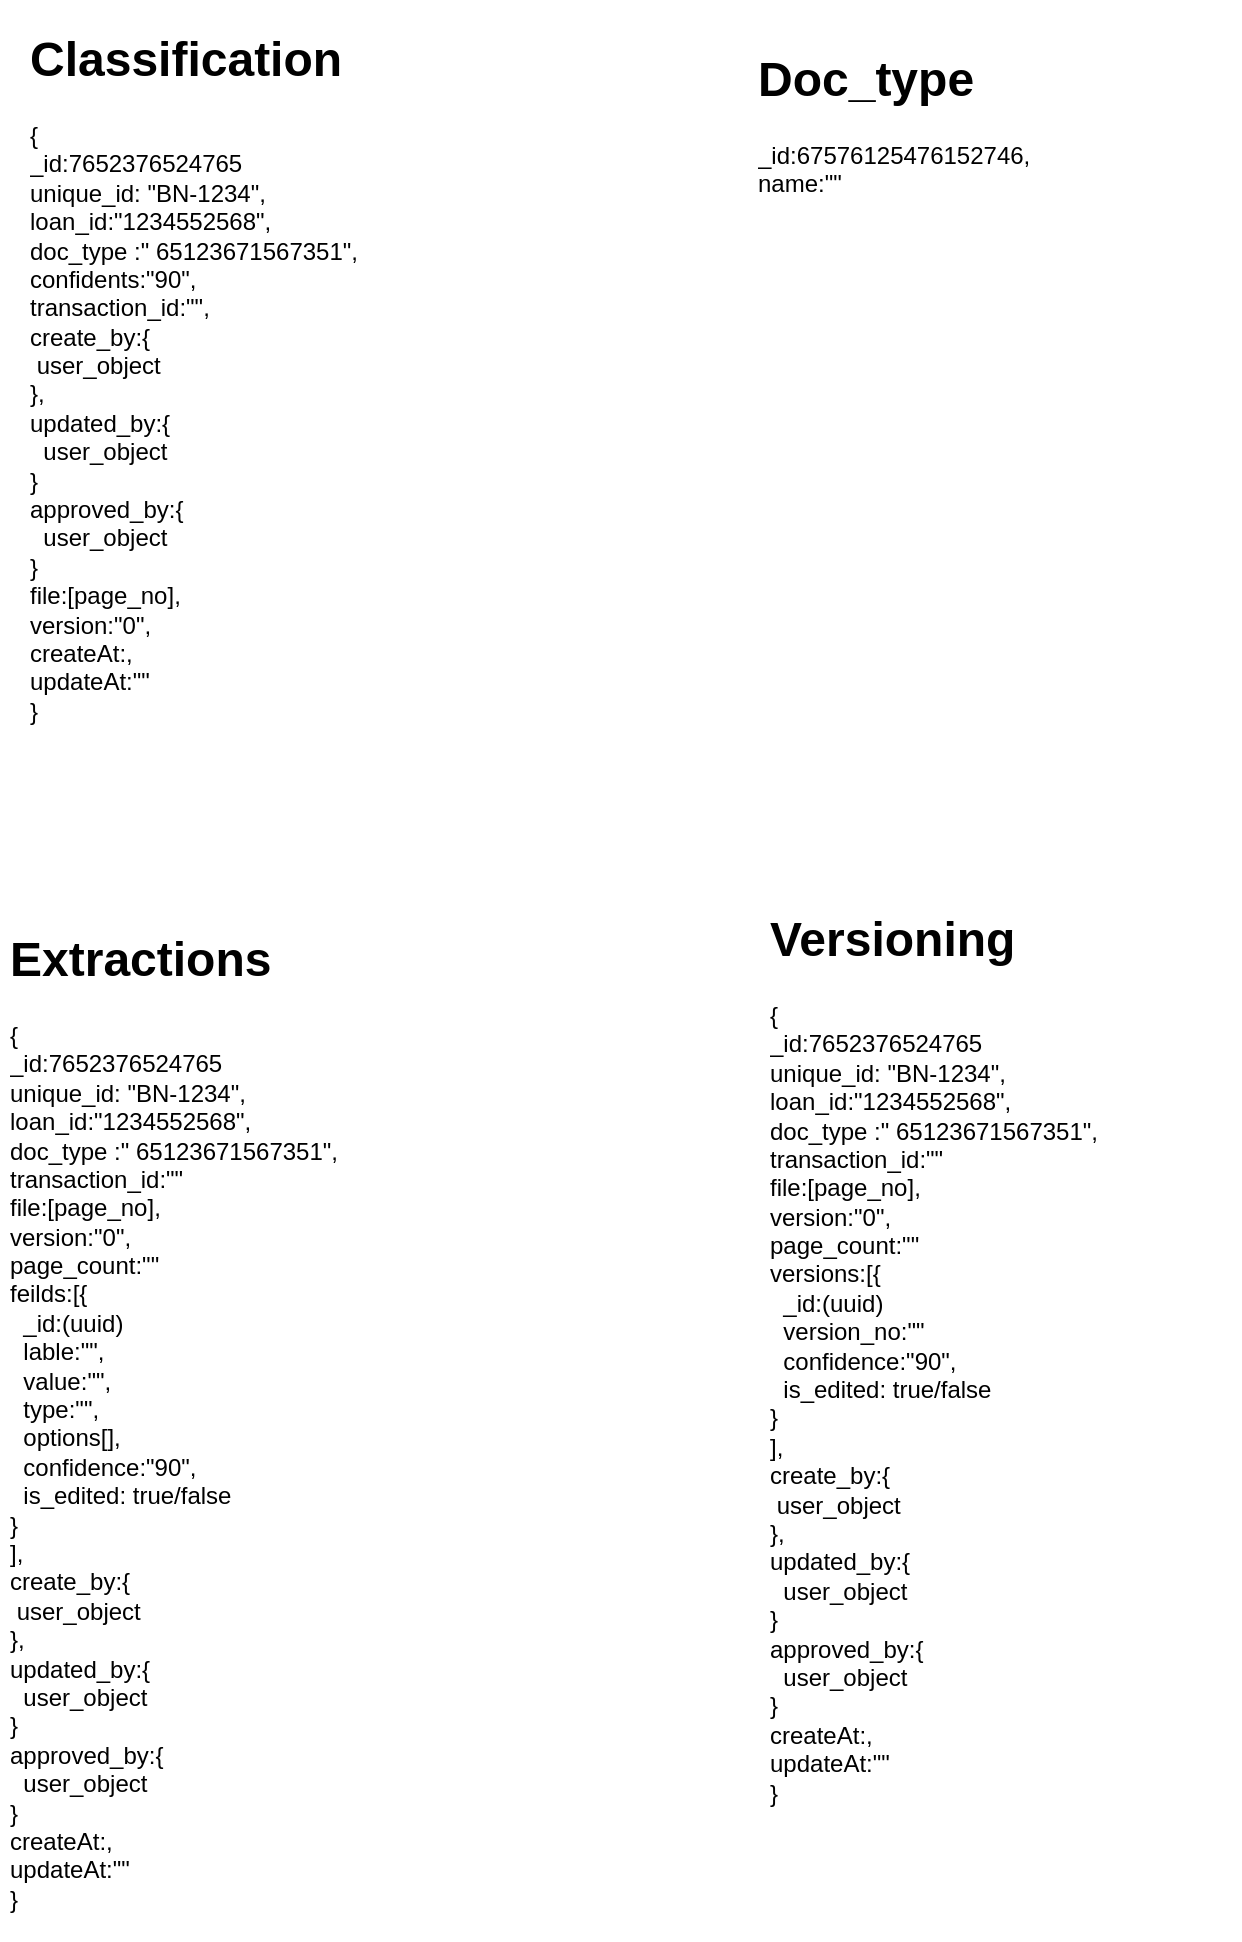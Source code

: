 <mxfile>
    <diagram id="1zP286UIMeDFEyXGTZik" name="Page-1">
        <mxGraphModel dx="997" dy="924" grid="1" gridSize="10" guides="1" tooltips="1" connect="1" arrows="1" fold="1" page="1" pageScale="1" pageWidth="827" pageHeight="1169" math="0" shadow="0">
            <root>
                <mxCell id="0"/>
                <mxCell id="1" parent="0"/>
                <mxCell id="2" value="&lt;h1&gt;Classification&lt;/h1&gt;&lt;div&gt;{&lt;/div&gt;&lt;div&gt;_id:7652376524765&lt;/div&gt;&lt;div&gt;&lt;span style=&quot;&quot;&gt;&#9;&lt;/span&gt;unique_id: &quot;BN-1234&quot;,&lt;br&gt;&lt;/div&gt;&lt;div&gt;&lt;span style=&quot;&quot;&gt;&#9;&lt;/span&gt;loan_id:&quot;1234552568&quot;&lt;span style=&quot;background-color: initial;&quot;&gt;,&lt;/span&gt;&lt;/div&gt;&lt;div&gt;&lt;span style=&quot;&quot;&gt;&#9;&lt;/span&gt;doc_type&amp;nbsp;:&quot; 65123671567351&quot;,&lt;/div&gt;&lt;div&gt;&lt;span style=&quot;&quot;&gt;&#9;&lt;/span&gt;confidents:&quot;90&quot;,&lt;/div&gt;&lt;div&gt;transaction_id:&quot;&quot;,&lt;/div&gt;&lt;div&gt;create_by:{&lt;/div&gt;&lt;div&gt;&amp;nbsp;user_object&lt;/div&gt;&lt;div&gt;},&lt;/div&gt;&lt;div&gt;updated_by:{&lt;/div&gt;&lt;div&gt;&amp;nbsp; user_object&lt;/div&gt;&lt;div&gt;}&lt;br&gt;approved_by:{&lt;/div&gt;&lt;div&gt;&amp;nbsp; user_object&lt;/div&gt;&lt;div&gt;}&lt;/div&gt;&lt;div&gt;&lt;span style=&quot;&quot;&gt;&#9;&lt;/span&gt;file:[page_no&lt;span style=&quot;background-color: initial;&quot;&gt;],&lt;/span&gt;&lt;/div&gt;&lt;div&gt;&lt;span style=&quot;background-color: initial;&quot;&gt;&lt;span style=&quot;&quot;&gt;&#9;&lt;/span&gt;version:&quot;0&quot;,&lt;br&gt;&lt;/span&gt;&lt;/div&gt;&lt;div&gt;&lt;span style=&quot;background-color: initial;&quot;&gt;&lt;span style=&quot;&quot;&gt;&#9;&lt;/span&gt;createAt:,&lt;br&gt;&lt;/span&gt;&lt;/div&gt;&lt;div&gt;&lt;span style=&quot;background-color: initial;&quot;&gt;&lt;span style=&quot;&quot;&gt;&#9;&lt;/span&gt;updateAt:&quot;&quot;&lt;br&gt;&lt;/span&gt;&lt;/div&gt;&lt;div&gt;}&lt;/div&gt;" style="text;html=1;strokeColor=none;fillColor=none;spacing=5;spacingTop=-20;whiteSpace=wrap;overflow=hidden;rounded=0;" vertex="1" parent="1">
                    <mxGeometry x="50" y="70" width="220" height="370" as="geometry"/>
                </mxCell>
                <mxCell id="3" value="&lt;h1&gt;Doc_type&lt;/h1&gt;&lt;div&gt;_id:67576125476152746,&lt;/div&gt;&lt;div&gt;name:&quot;&quot;&lt;/div&gt;" style="text;html=1;strokeColor=none;fillColor=none;spacing=5;spacingTop=-20;whiteSpace=wrap;overflow=hidden;rounded=0;" vertex="1" parent="1">
                    <mxGeometry x="414" y="80" width="190" height="120" as="geometry"/>
                </mxCell>
                <mxCell id="5" value="&lt;h1&gt;Extractions&lt;/h1&gt;&lt;div&gt;{&lt;/div&gt;&lt;div&gt;_id:7652376524765&lt;/div&gt;&lt;div&gt;&lt;span style=&quot;&quot;&gt;&#9;&lt;/span&gt;unique_id: &quot;BN-1234&quot;,&lt;br&gt;&lt;/div&gt;&lt;div&gt;&lt;span style=&quot;&quot;&gt;&#9;&lt;/span&gt;loan_id:&quot;1234552568&quot;&lt;span style=&quot;background-color: initial;&quot;&gt;,&lt;/span&gt;&lt;/div&gt;&lt;div&gt;&lt;span style=&quot;&quot;&gt;&#9;&lt;/span&gt;doc_type&amp;nbsp;:&quot; 65123671567351&quot;,&lt;/div&gt;&lt;div&gt;transaction_id:&quot;&quot;&lt;/div&gt;&lt;div&gt;&lt;span style=&quot;&quot;&gt;&#9;&lt;/span&gt;file:[page_no&lt;span style=&quot;background-color: initial;&quot;&gt;],&lt;/span&gt;&lt;/div&gt;&lt;div&gt;&lt;span style=&quot;background-color: initial;&quot;&gt;&lt;span style=&quot;&quot;&gt;&#9;&lt;/span&gt;version:&quot;0&quot;,&lt;br&gt;&lt;/span&gt;&lt;/div&gt;&lt;div&gt;&lt;span style=&quot;background-color: initial;&quot;&gt;page_count:&quot;&quot;&lt;/span&gt;&lt;/div&gt;&lt;div&gt;&lt;span style=&quot;background-color: initial;&quot;&gt;feilds:[{&lt;/span&gt;&lt;/div&gt;&lt;div&gt;&lt;span style=&quot;background-color: initial;&quot;&gt;&amp;nbsp; _id:(uuid)&lt;/span&gt;&lt;/div&gt;&lt;div&gt;&lt;span style=&quot;background-color: initial;&quot;&gt;&amp;nbsp; lable:&quot;&quot;,&lt;/span&gt;&lt;/div&gt;&lt;div&gt;&lt;span style=&quot;background-color: initial;&quot;&gt;&amp;nbsp; value:&quot;&quot;,&lt;/span&gt;&lt;/div&gt;&lt;div&gt;&lt;span style=&quot;background-color: initial;&quot;&gt;&amp;nbsp; type:&quot;&quot;,&lt;/span&gt;&lt;/div&gt;&lt;div&gt;&lt;span style=&quot;background-color: initial;&quot;&gt;&amp;nbsp; options[],&lt;/span&gt;&lt;/div&gt;&lt;div&gt;&lt;span style=&quot;background-color: initial;&quot;&gt;&amp;nbsp; confidence:&quot;90&quot;,&lt;/span&gt;&lt;/div&gt;&lt;div&gt;&lt;span style=&quot;background-color: initial;&quot;&gt;&amp;nbsp; is_edited: true/false&lt;/span&gt;&lt;/div&gt;&lt;div&gt;&lt;span style=&quot;background-color: initial;&quot;&gt;}&lt;/span&gt;&lt;/div&gt;&lt;div&gt;&lt;span style=&quot;background-color: initial;&quot;&gt;],&lt;br&gt;&lt;/span&gt;&lt;div&gt;create_by:{&lt;/div&gt;&lt;div&gt;&amp;nbsp;user_object&lt;/div&gt;&lt;div&gt;},&lt;/div&gt;&lt;div&gt;updated_by:{&lt;/div&gt;&lt;div&gt;&amp;nbsp; user_object&lt;/div&gt;&lt;div&gt;}&lt;br&gt;approved_by:{&lt;/div&gt;&lt;div&gt;&amp;nbsp; user_object&lt;/div&gt;&lt;div&gt;}&lt;/div&gt;&lt;/div&gt;&lt;div&gt;&lt;span style=&quot;background-color: initial;&quot;&gt;&lt;span style=&quot;&quot;&gt;&#9;&lt;/span&gt;createAt:,&lt;br&gt;&lt;/span&gt;&lt;/div&gt;&lt;div&gt;&lt;span style=&quot;background-color: initial;&quot;&gt;&lt;span style=&quot;&quot;&gt;&#9;&lt;/span&gt;updateAt:&quot;&quot;&lt;br&gt;&lt;/span&gt;&lt;/div&gt;&lt;div&gt;}&lt;/div&gt;" style="text;html=1;strokeColor=none;fillColor=none;spacing=5;spacingTop=-20;whiteSpace=wrap;overflow=hidden;rounded=0;" vertex="1" parent="1">
                    <mxGeometry x="40" y="520" width="240" height="510" as="geometry"/>
                </mxCell>
                <mxCell id="6" value="&lt;h1&gt;Versioning&lt;/h1&gt;&lt;div&gt;{&lt;/div&gt;&lt;div&gt;_id:7652376524765&lt;/div&gt;&lt;div&gt;&lt;span style=&quot;&quot;&gt;&#9;&lt;/span&gt;unique_id: &quot;BN-1234&quot;,&lt;br&gt;&lt;/div&gt;&lt;div&gt;&lt;span style=&quot;&quot;&gt;&#9;&lt;/span&gt;loan_id:&quot;1234552568&quot;&lt;span style=&quot;background-color: initial;&quot;&gt;,&lt;/span&gt;&lt;/div&gt;&lt;div&gt;&lt;span style=&quot;&quot;&gt;&#9;&lt;/span&gt;doc_type&amp;nbsp;:&quot; 65123671567351&quot;,&lt;/div&gt;&lt;div&gt;transaction_id:&quot;&quot;&lt;/div&gt;&lt;div&gt;&lt;span style=&quot;&quot;&gt;&#9;&lt;/span&gt;file:[page_no&lt;span style=&quot;background-color: initial;&quot;&gt;],&lt;/span&gt;&lt;/div&gt;&lt;div&gt;&lt;span style=&quot;background-color: initial;&quot;&gt;&lt;span style=&quot;&quot;&gt;&#9;&lt;/span&gt;version:&quot;0&quot;,&lt;br&gt;&lt;/span&gt;&lt;/div&gt;&lt;div&gt;&lt;span style=&quot;background-color: initial;&quot;&gt;page_count:&quot;&quot;&lt;/span&gt;&lt;/div&gt;&lt;div&gt;&lt;span style=&quot;background-color: initial;&quot;&gt;versions:[{&lt;/span&gt;&lt;/div&gt;&lt;div&gt;&lt;span style=&quot;background-color: initial;&quot;&gt;&amp;nbsp; _id:(uuid)&lt;/span&gt;&lt;/div&gt;&lt;div&gt;&lt;span style=&quot;background-color: initial;&quot;&gt;&amp;nbsp; version_no:&quot;&quot;&lt;/span&gt;&lt;/div&gt;&lt;div&gt;&lt;span style=&quot;background-color: initial;&quot;&gt;&amp;nbsp;&lt;/span&gt;&lt;span style=&quot;background-color: initial;&quot;&gt;&amp;nbsp;confidence:&quot;90&quot;,&lt;/span&gt;&lt;/div&gt;&lt;div&gt;&lt;span style=&quot;background-color: initial;&quot;&gt;&amp;nbsp; is_edited: true/false&lt;/span&gt;&lt;/div&gt;&lt;div&gt;&lt;span style=&quot;background-color: initial;&quot;&gt;}&lt;/span&gt;&lt;/div&gt;&lt;div&gt;&lt;span style=&quot;background-color: initial;&quot;&gt;],&lt;br&gt;&lt;/span&gt;&lt;div&gt;create_by:{&lt;/div&gt;&lt;div&gt;&amp;nbsp;user_object&lt;/div&gt;&lt;div&gt;},&lt;/div&gt;&lt;div&gt;updated_by:{&lt;/div&gt;&lt;div&gt;&amp;nbsp; user_object&lt;/div&gt;&lt;div&gt;}&lt;br&gt;approved_by:{&lt;/div&gt;&lt;div&gt;&amp;nbsp; user_object&lt;/div&gt;&lt;div&gt;}&lt;/div&gt;&lt;/div&gt;&lt;div&gt;&lt;span style=&quot;background-color: initial;&quot;&gt;&lt;span style=&quot;&quot;&gt;&#9;&lt;/span&gt;createAt:,&lt;br&gt;&lt;/span&gt;&lt;/div&gt;&lt;div&gt;&lt;span style=&quot;background-color: initial;&quot;&gt;&lt;span style=&quot;&quot;&gt;&#9;&lt;/span&gt;updateAt:&quot;&quot;&lt;br&gt;&lt;/span&gt;&lt;/div&gt;&lt;div&gt;}&lt;/div&gt;" style="text;html=1;strokeColor=none;fillColor=none;spacing=5;spacingTop=-20;whiteSpace=wrap;overflow=hidden;rounded=0;" vertex="1" parent="1">
                    <mxGeometry x="420" y="510" width="240" height="510" as="geometry"/>
                </mxCell>
            </root>
        </mxGraphModel>
    </diagram>
</mxfile>